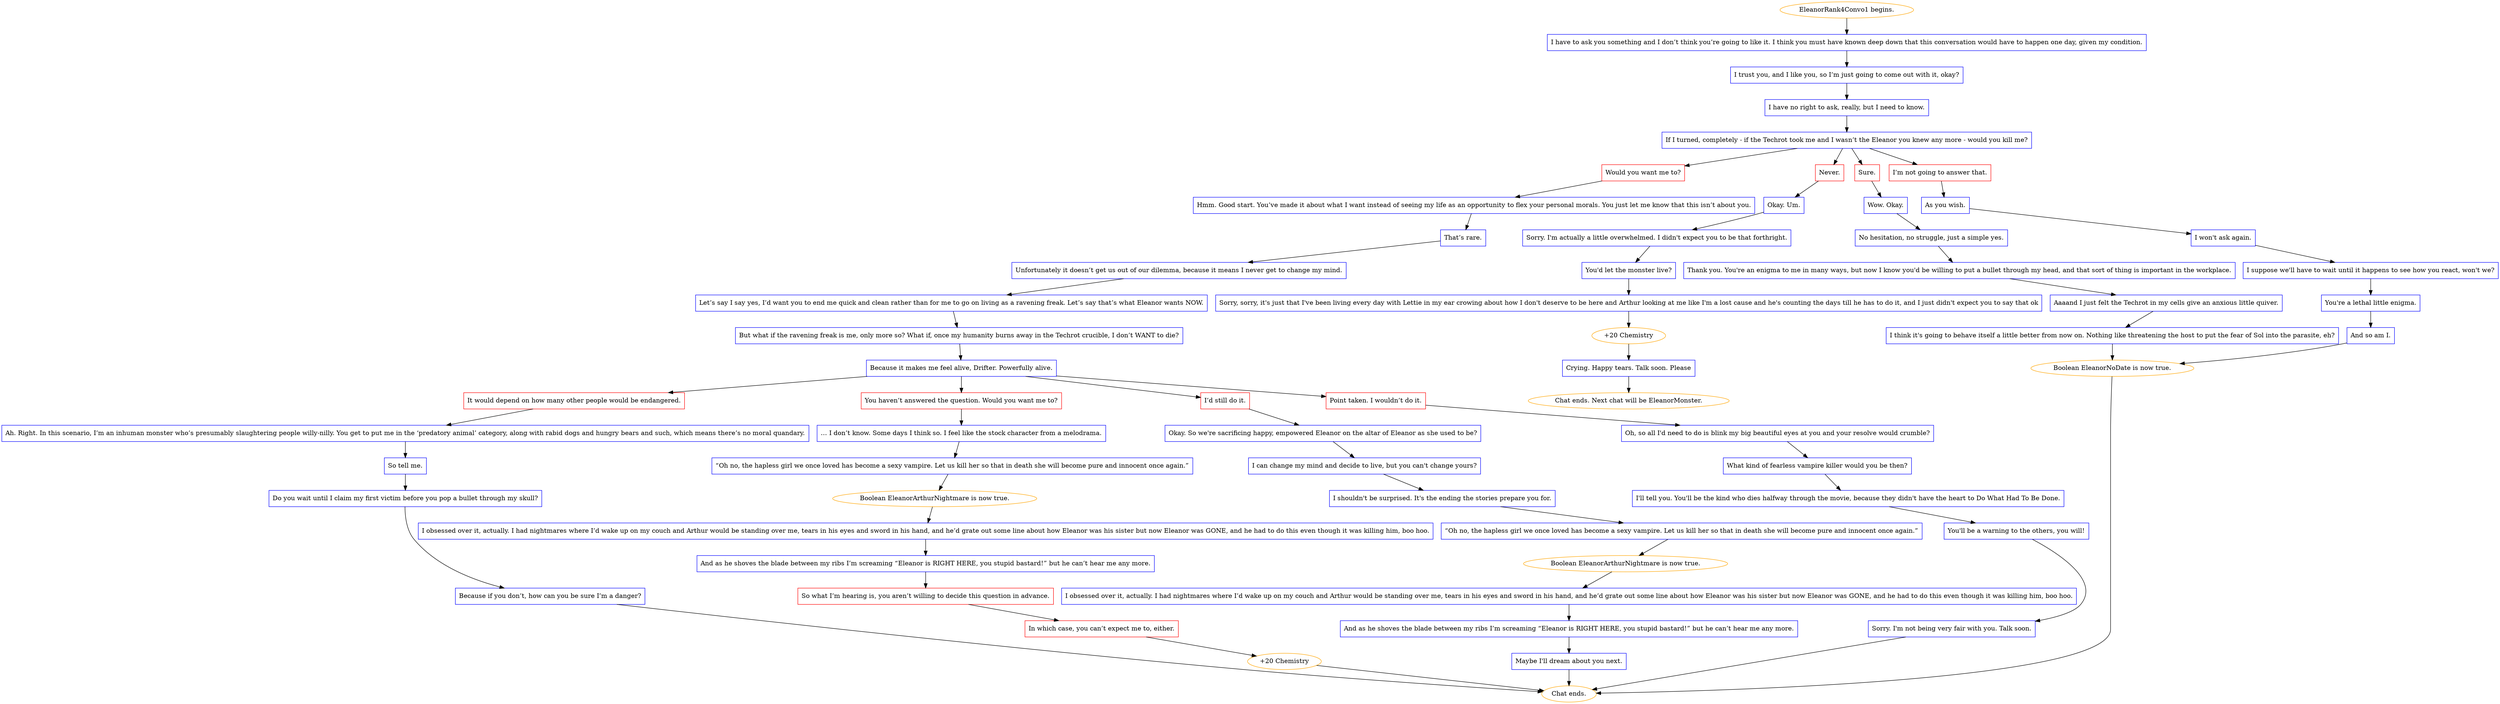 digraph {
	"EleanorRank4Convo1 begins." [color=orange];
		"EleanorRank4Convo1 begins." -> 1390;
	1390 [label="I have to ask you something and I don’t think you’re going to like it. I think you must have known deep down that this conversation would have to happen one day, given my condition.",shape=box,color=blue];
		1390 -> 1391;
	1391 [label="I trust you, and I like you, so I’m just going to come out with it, okay?",shape=box,color=blue];
		1391 -> 1392;
	1392 [label="I have no right to ask, really, but I need to know.",shape=box,color=blue];
		1392 -> 1393;
	1393 [label="If I turned, completely - if the Techrot took me and I wasn’t the Eleanor you knew any more - would you kill me?",shape=box,color=blue];
		1393 -> 1394;
		1393 -> 1395;
		1393 -> 1396;
		1393 -> 1397;
	1394 [label="Would you want me to?",shape=box,color=red];
		1394 -> 1398;
	1395 [label="Sure.",shape=box,color=red];
		1395 -> 1399;
	1396 [label="Never.",shape=box,color=red];
		1396 -> 1400;
	1397 [label="I’m not going to answer that.",shape=box,color=red];
		1397 -> 1401;
	1398 [label="Hmm. Good start. You’ve made it about what I want instead of seeing my life as an opportunity to flex your personal morals. You just let me know that this isn’t about you.",shape=box,color=blue];
		1398 -> 1402;
	1399 [label="Wow. Okay.",shape=box,color=blue];
		1399 -> 1403;
	1400 [label="Okay. Um.",shape=box,color=blue];
		1400 -> 1404;
	1401 [label="As you wish.",shape=box,color=blue];
		1401 -> 1405;
	1402 [label="That’s rare.",shape=box,color=blue];
		1402 -> 1406;
	1403 [label="No hesitation, no struggle, just a simple yes.",shape=box,color=blue];
		1403 -> 1407;
	1404 [label="Sorry. I'm actually a little overwhelmed. I didn't expect you to be that forthright.",shape=box,color=blue];
		1404 -> 1408;
	1405 [label="I won't ask again.",shape=box,color=blue];
		1405 -> 1409;
	1406 [label="Unfortunately it doesn’t get us out of our dilemma, because it means I never get to change my mind.",shape=box,color=blue];
		1406 -> 1410;
	1407 [label="Thank you. You're an enigma to me in many ways, but now I know you'd be willing to put a bullet through my head, and that sort of thing is important in the workplace.",shape=box,color=blue];
		1407 -> 1411;
	1408 [label="You'd let the monster live?",shape=box,color=blue];
		1408 -> 1412;
	1409 [label="I suppose we'll have to wait until it happens to see how you react, won't we?",shape=box,color=blue];
		1409 -> 1413;
	1410 [label="Let’s say I say yes, I’d want you to end me quick and clean rather than for me to go on living as a ravening freak. Let’s say that’s what Eleanor wants NOW.",shape=box,color=blue];
		1410 -> 1414;
	1411 [label="Aaaand I just felt the Techrot in my cells give an anxious little quiver.",shape=box,color=blue];
		1411 -> 1415;
	1412 [label="Sorry, sorry, it's just that I've been living every day with Lettie in my ear crowing about how I don't deserve to be here and Arthur looking at me like I'm a lost cause and he's counting the days till he has to do it, and I just didn't expect you to say that ok",shape=box,color=blue];
		1412 -> 1422;
	1413 [label="You're a lethal little enigma.",shape=box,color=blue];
		1413 -> 1417;
	1414 [label="But what if the ravening freak is me, only more so? What if, once my humanity burns away in the Techrot crucible, I don’t WANT to die?",shape=box,color=blue];
		1414 -> 1424;
	1415 [label="I think it's going to behave itself a little better from now on. Nothing like threatening the host to put the fear of Sol into the parasite, eh?",shape=box,color=blue];
		1415 -> "/EE/Types/Engine/SetBooleanDialogueNode:EleanorNoDate:Chat ends.";
	1422 [label="+20 Chemistry",color=orange];
		1422 -> 1416;
	1417 [label="And so am I.",shape=box,color=blue];
		1417 -> "/EE/Types/Engine/SetBooleanDialogueNode:EleanorNoDate:Chat ends.";
	1424 [label="Because it makes me feel alive, Drifter. Powerfully alive.",shape=box,color=blue];
		1424 -> 1425;
		1424 -> 1426;
		1424 -> 1427;
		1424 -> 1428;
	"/EE/Types/Engine/SetBooleanDialogueNode:EleanorNoDate:Chat ends." [label="Boolean EleanorNoDate is now true.",color=orange];
		"/EE/Types/Engine/SetBooleanDialogueNode:EleanorNoDate:Chat ends." -> "Chat ends.";
	1416 [label="Crying. Happy tears. Talk soon. Please",shape=box,color=blue];
		1416 -> "Chat ends. Next chat will be EleanorMonster.";
	1425 [label="I’d still do it.",shape=box,color=red];
		1425 -> 1429;
	1426 [label="Point taken. I wouldn’t do it.",shape=box,color=red];
		1426 -> 1430;
	1427 [label="It would depend on how many other people would be endangered.",shape=box,color=red];
		1427 -> 1431;
	1428 [label="You haven’t answered the question. Would you want me to?",shape=box,color=red];
		1428 -> 1432;
	"Chat ends." [color=orange];
	"Chat ends. Next chat will be EleanorMonster." [color=orange];
	1429 [label="Okay. So we're sacrificing happy, empowered Eleanor on the altar of Eleanor as she used to be?",shape=box,color=blue];
		1429 -> 1433;
	1430 [label="Oh, so all I'd need to do is blink my big beautiful eyes at you and your resolve would crumble?",shape=box,color=blue];
		1430 -> 1434;
	1431 [label="Ah. Right. In this scenario, I’m an inhuman monster who’s presumably slaughtering people willy-nilly. You get to put me in the ‘predatory animal’ category, along with rabid dogs and hungry bears and such, which means there’s no moral quandary.",shape=box,color=blue];
		1431 -> 1435;
	1432 [label="… I don’t know. Some days I think so. I feel like the stock character from a melodrama.",shape=box,color=blue];
		1432 -> 1436;
	1433 [label="I can change my mind and decide to live, but you can't change yours?",shape=box,color=blue];
		1433 -> 1442;
	1434 [label="What kind of fearless vampire killer would you be then?",shape=box,color=blue];
		1434 -> 1443;
	1435 [label="So tell me.",shape=box,color=blue];
		1435 -> 1438;
	1436 [label="“Oh no, the hapless girl we once loved has become a sexy vampire. Let us kill her so that in death she will become pure and innocent once again.”",shape=box,color=blue];
		1436 -> "/EE/Types/Engine/SetBooleanDialogueNode:EleanorArthurNightmare:1441";
	1442 [label="I shouldn't be surprised. It's the ending the stories prepare you for.",shape=box,color=blue];
		1442 -> 1444;
	1443 [label="I'll tell you. You'll be the kind who dies halfway through the movie, because they didn't have the heart to Do What Had To Be Done.",shape=box,color=blue];
		1443 -> 1445;
	1438 [label="Do you wait until I claim my first victim before you pop a bullet through my skull?",shape=box,color=blue];
		1438 -> 1439;
	"/EE/Types/Engine/SetBooleanDialogueNode:EleanorArthurNightmare:1441" [label="Boolean EleanorArthurNightmare is now true.",color=orange];
		"/EE/Types/Engine/SetBooleanDialogueNode:EleanorArthurNightmare:1441" -> 1441;
	1444 [label="“Oh no, the hapless girl we once loved has become a sexy vampire. Let us kill her so that in death she will become pure and innocent once again.”",shape=box,color=blue];
		1444 -> "/EE/Types/Engine/SetBooleanDialogueNode:EleanorArthurNightmare:1449";
	1445 [label="You'll be a warning to the others, you will!",shape=box,color=blue];
		1445 -> 1446;
	1439 [label="Because if you don’t, how can you be sure I’m a danger?",shape=box,color=blue];
		1439 -> "Chat ends.";
	1441 [label="I obsessed over it, actually. I had nightmares where I’d wake up on my couch and Arthur would be standing over me, tears in his eyes and sword in his hand, and he’d grate out some line about how Eleanor was his sister but now Eleanor was GONE, and he had to do this even though it was killing him, boo hoo.",shape=box,color=blue];
		1441 -> 1450;
	"/EE/Types/Engine/SetBooleanDialogueNode:EleanorArthurNightmare:1449" [label="Boolean EleanorArthurNightmare is now true.",color=orange];
		"/EE/Types/Engine/SetBooleanDialogueNode:EleanorArthurNightmare:1449" -> 1449;
	1446 [label="Sorry. I'm not being very fair with you. Talk soon.",shape=box,color=blue];
		1446 -> "Chat ends.";
	1450 [label="And as he shoves the blade between my ribs I’m screaming “Eleanor is RIGHT HERE, you stupid bastard!” but he can’t hear me any more.",shape=box,color=blue];
		1450 -> 1451;
	1449 [label="I obsessed over it, actually. I had nightmares where I’d wake up on my couch and Arthur would be standing over me, tears in his eyes and sword in his hand, and he’d grate out some line about how Eleanor was his sister but now Eleanor was GONE, and he had to do this even though it was killing him, boo hoo.",shape=box,color=blue];
		1449 -> 1455;
	1451 [label="So what I’m hearing is, you aren’t willing to decide this question in advance.",shape=box,color=red];
		1451 -> 1452;
	1455 [label="And as he shoves the blade between my ribs I’m screaming “Eleanor is RIGHT HERE, you stupid bastard!” but he can’t hear me any more.",shape=box,color=blue];
		1455 -> 1456;
	1452 [label="In which case, you can’t expect me to, either.",shape=box,color=red];
		1452 -> 1453;
	1456 [label="Maybe I'll dream about you next.",shape=box,color=blue];
		1456 -> "Chat ends.";
	1453 [label="+20 Chemistry",color=orange];
		1453 -> "Chat ends.";
}